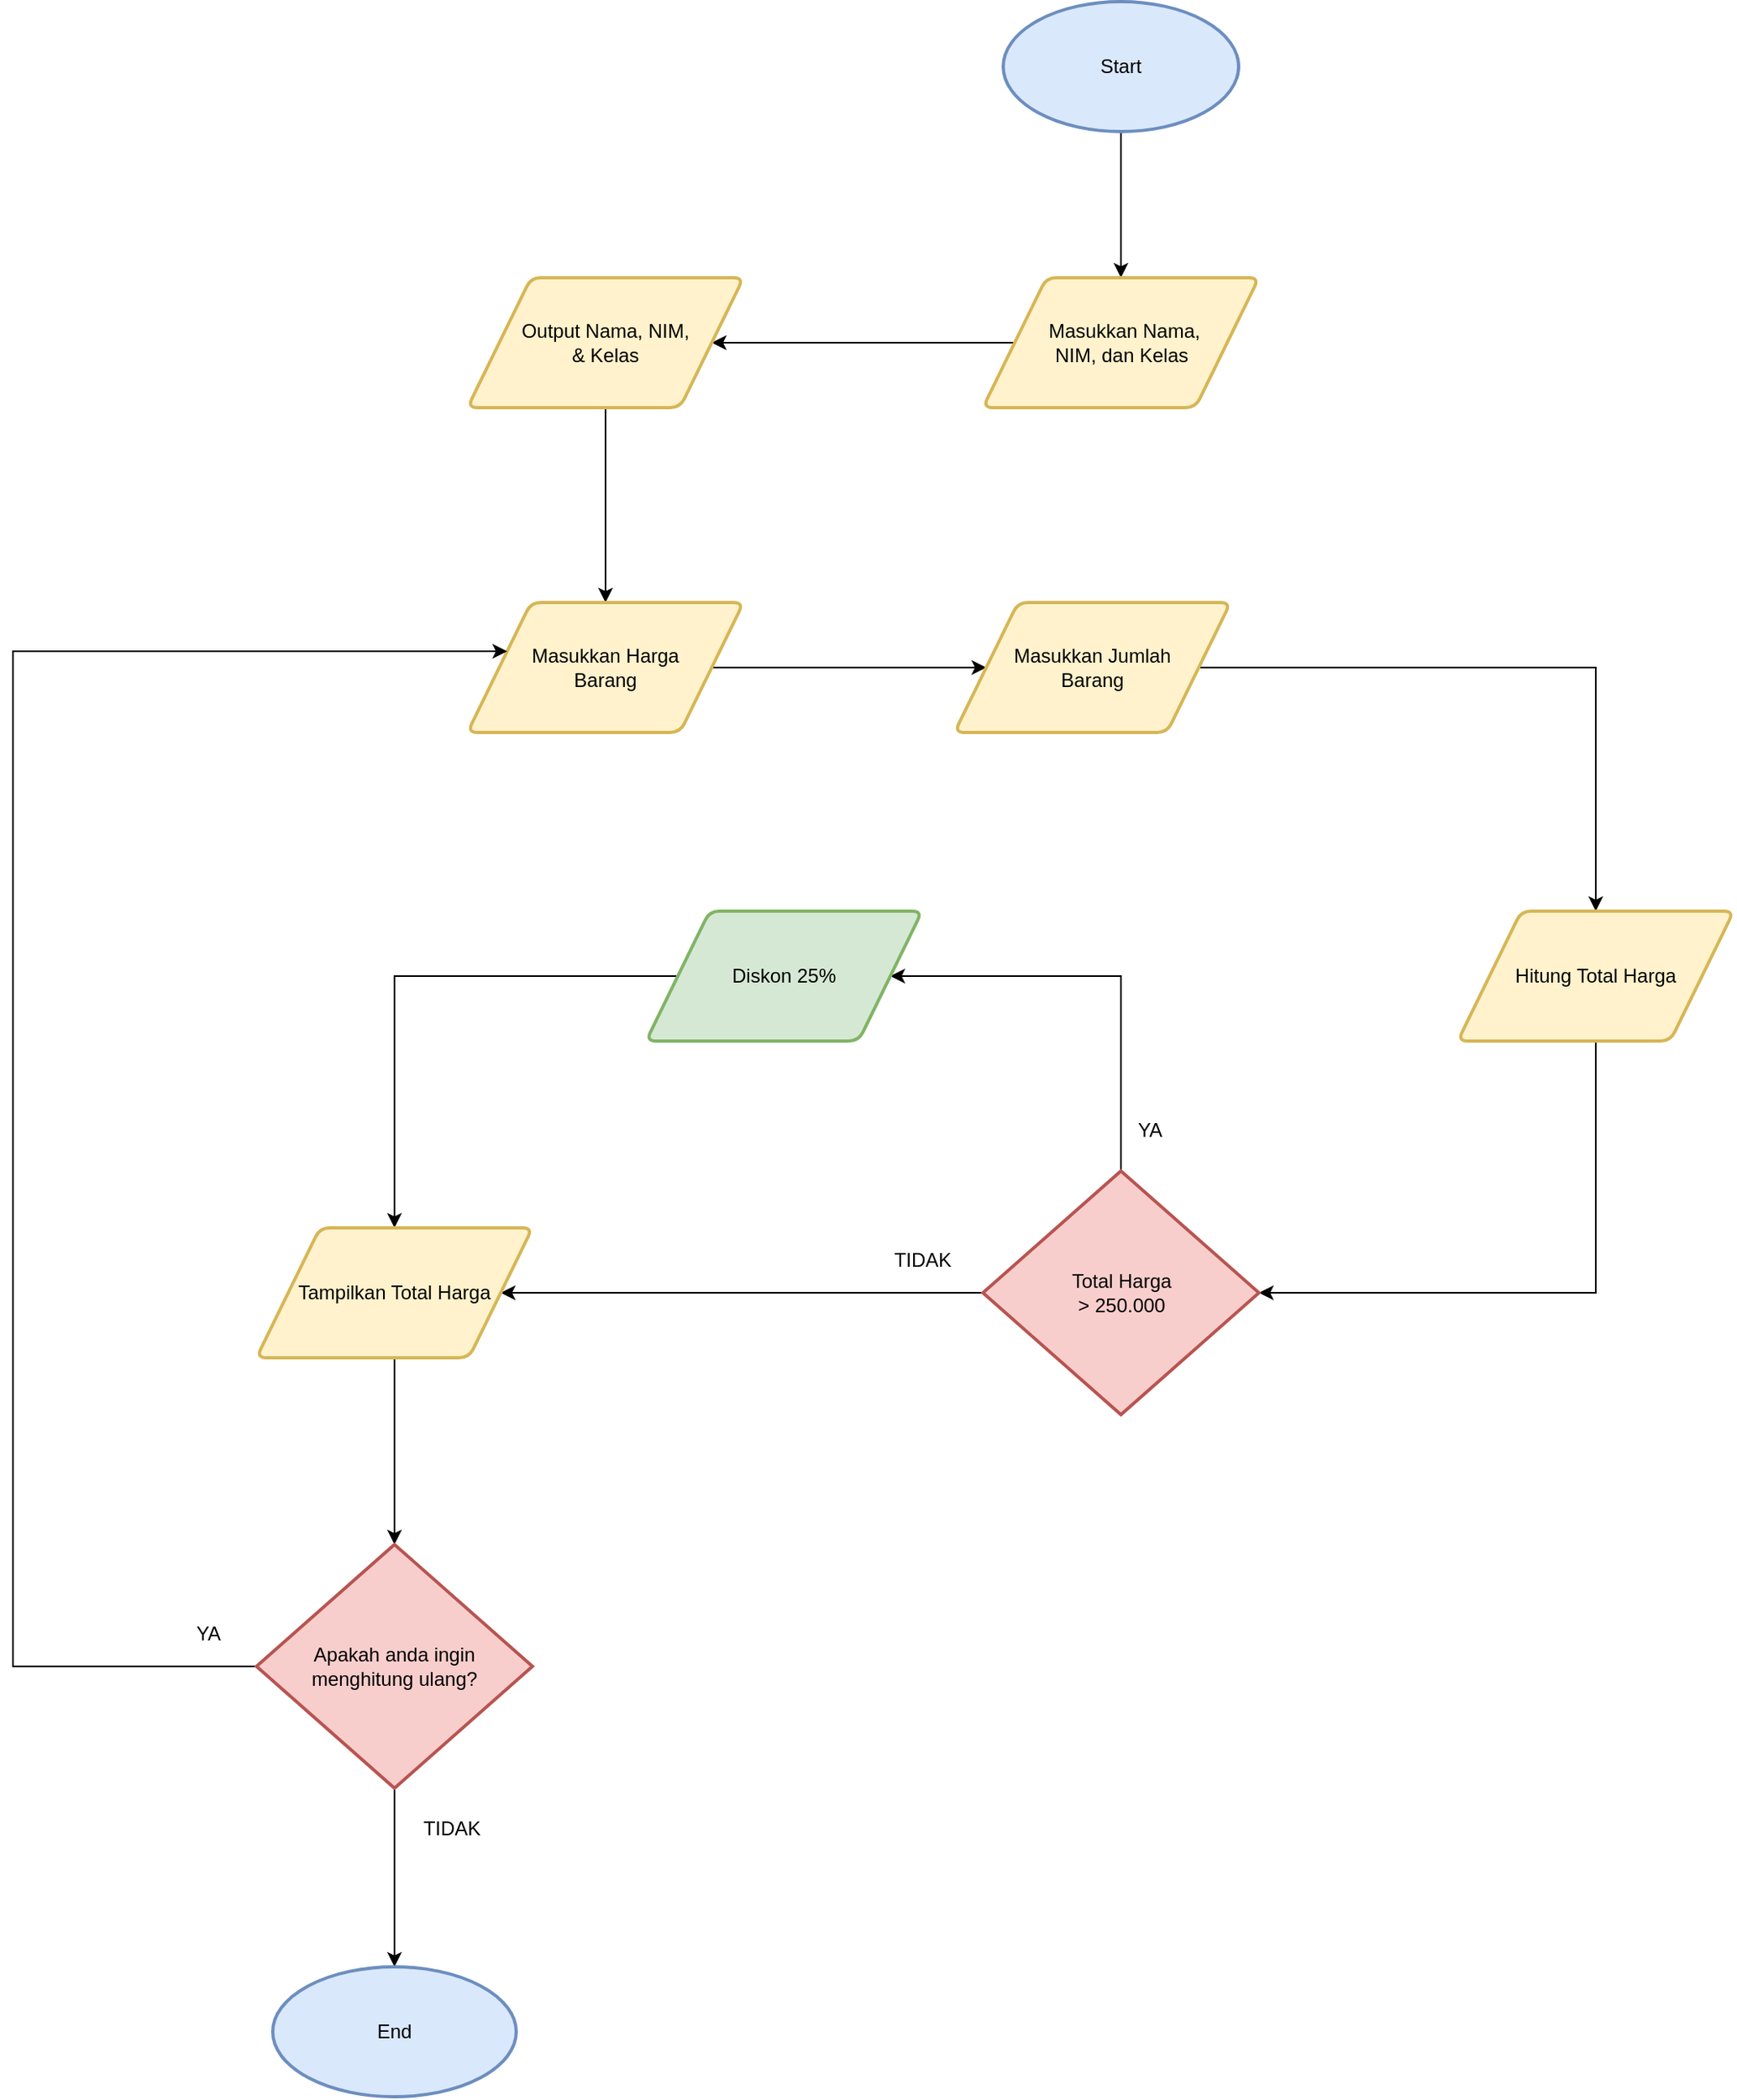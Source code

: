 <mxfile version="20.8.16" type="device"><diagram name="Page-1" id="oTBEb4M7-zwD6I1t0sZn"><mxGraphModel dx="2465" dy="2055" grid="1" gridSize="10" guides="1" tooltips="1" connect="1" arrows="1" fold="1" page="1" pageScale="1" pageWidth="850" pageHeight="1100" math="0" shadow="0"><root><mxCell id="0"/><mxCell id="1" parent="0"/><mxCell id="7P1uyPKiuyaMaAu9WA4z-5" style="edgeStyle=orthogonalEdgeStyle;rounded=0;orthogonalLoop=1;jettySize=auto;html=1;exitX=0.5;exitY=1;exitDx=0;exitDy=0;exitPerimeter=0;" edge="1" parent="1" source="7P1uyPKiuyaMaAu9WA4z-2" target="7P1uyPKiuyaMaAu9WA4z-4"><mxGeometry relative="1" as="geometry"/></mxCell><mxCell id="7P1uyPKiuyaMaAu9WA4z-2" value="Start" style="strokeWidth=2;html=1;shape=mxgraph.flowchart.start_1;whiteSpace=wrap;fillColor=#dae8fc;strokeColor=#6c8ebf;" vertex="1" parent="1"><mxGeometry x="-70" y="-10" width="145" height="80" as="geometry"/></mxCell><mxCell id="7P1uyPKiuyaMaAu9WA4z-24" value="" style="edgeStyle=orthogonalEdgeStyle;rounded=0;orthogonalLoop=1;jettySize=auto;html=1;" edge="1" parent="1" source="7P1uyPKiuyaMaAu9WA4z-4" target="7P1uyPKiuyaMaAu9WA4z-7"><mxGeometry relative="1" as="geometry"/></mxCell><mxCell id="7P1uyPKiuyaMaAu9WA4z-4" value="&amp;nbsp;Masukkan Nama,&lt;br&gt;NIM, dan Kelas" style="shape=parallelogram;html=1;strokeWidth=2;perimeter=parallelogramPerimeter;whiteSpace=wrap;rounded=1;arcSize=12;size=0.23;fillColor=#fff2cc;strokeColor=#d6b656;" vertex="1" parent="1"><mxGeometry x="-82.5" y="160" width="170" height="80" as="geometry"/></mxCell><mxCell id="7P1uyPKiuyaMaAu9WA4z-36" style="edgeStyle=orthogonalEdgeStyle;rounded=0;orthogonalLoop=1;jettySize=auto;html=1;exitX=0.5;exitY=1;exitDx=0;exitDy=0;" edge="1" parent="1" source="7P1uyPKiuyaMaAu9WA4z-7" target="7P1uyPKiuyaMaAu9WA4z-10"><mxGeometry relative="1" as="geometry"/></mxCell><mxCell id="7P1uyPKiuyaMaAu9WA4z-7" value="Output Nama, NIM,&lt;br&gt;&amp;amp; Kelas" style="shape=parallelogram;html=1;strokeWidth=2;perimeter=parallelogramPerimeter;whiteSpace=wrap;rounded=1;arcSize=12;size=0.23;fillColor=#fff2cc;strokeColor=#d6b656;" vertex="1" parent="1"><mxGeometry x="-400" y="160" width="170" height="80" as="geometry"/></mxCell><mxCell id="7P1uyPKiuyaMaAu9WA4z-32" style="edgeStyle=orthogonalEdgeStyle;rounded=0;orthogonalLoop=1;jettySize=auto;html=1;exitX=1;exitY=0.5;exitDx=0;exitDy=0;" edge="1" parent="1" source="7P1uyPKiuyaMaAu9WA4z-10" target="7P1uyPKiuyaMaAu9WA4z-12"><mxGeometry relative="1" as="geometry"/></mxCell><mxCell id="7P1uyPKiuyaMaAu9WA4z-10" value="Masukkan Harga&lt;br&gt;Barang" style="shape=parallelogram;html=1;strokeWidth=2;perimeter=parallelogramPerimeter;whiteSpace=wrap;rounded=1;arcSize=12;size=0.23;fillColor=#fff2cc;strokeColor=#d6b656;" vertex="1" parent="1"><mxGeometry x="-400" y="360" width="170" height="80" as="geometry"/></mxCell><mxCell id="7P1uyPKiuyaMaAu9WA4z-49" style="edgeStyle=orthogonalEdgeStyle;rounded=0;orthogonalLoop=1;jettySize=auto;html=1;exitX=1;exitY=0.5;exitDx=0;exitDy=0;entryX=0.5;entryY=0;entryDx=0;entryDy=0;" edge="1" parent="1" source="7P1uyPKiuyaMaAu9WA4z-12" target="7P1uyPKiuyaMaAu9WA4z-14"><mxGeometry relative="1" as="geometry"/></mxCell><mxCell id="7P1uyPKiuyaMaAu9WA4z-12" value="Masukkan Jumlah&lt;br&gt;Barang" style="shape=parallelogram;html=1;strokeWidth=2;perimeter=parallelogramPerimeter;whiteSpace=wrap;rounded=1;arcSize=12;size=0.23;fillColor=#fff2cc;strokeColor=#d6b656;" vertex="1" parent="1"><mxGeometry x="-100" y="360" width="170" height="80" as="geometry"/></mxCell><mxCell id="7P1uyPKiuyaMaAu9WA4z-50" style="edgeStyle=orthogonalEdgeStyle;rounded=0;orthogonalLoop=1;jettySize=auto;html=1;exitX=0.5;exitY=1;exitDx=0;exitDy=0;entryX=1;entryY=0.5;entryDx=0;entryDy=0;entryPerimeter=0;" edge="1" parent="1" source="7P1uyPKiuyaMaAu9WA4z-14" target="7P1uyPKiuyaMaAu9WA4z-17"><mxGeometry relative="1" as="geometry"/></mxCell><mxCell id="7P1uyPKiuyaMaAu9WA4z-14" value="Hitung Total Harga" style="shape=parallelogram;html=1;strokeWidth=2;perimeter=parallelogramPerimeter;whiteSpace=wrap;rounded=1;arcSize=12;size=0.23;fillColor=#fff2cc;strokeColor=#d6b656;" vertex="1" parent="1"><mxGeometry x="210" y="550" width="170" height="80" as="geometry"/></mxCell><mxCell id="7P1uyPKiuyaMaAu9WA4z-38" style="edgeStyle=orthogonalEdgeStyle;rounded=0;orthogonalLoop=1;jettySize=auto;html=1;exitX=0;exitY=0.5;exitDx=0;exitDy=0;exitPerimeter=0;" edge="1" parent="1" source="7P1uyPKiuyaMaAu9WA4z-17" target="7P1uyPKiuyaMaAu9WA4z-37"><mxGeometry relative="1" as="geometry"/></mxCell><mxCell id="7P1uyPKiuyaMaAu9WA4z-44" style="edgeStyle=orthogonalEdgeStyle;rounded=0;orthogonalLoop=1;jettySize=auto;html=1;exitX=0.5;exitY=0;exitDx=0;exitDy=0;exitPerimeter=0;" edge="1" parent="1" source="7P1uyPKiuyaMaAu9WA4z-17" target="7P1uyPKiuyaMaAu9WA4z-29"><mxGeometry relative="1" as="geometry"><Array as="points"><mxPoint x="2" y="590"/></Array></mxGeometry></mxCell><mxCell id="7P1uyPKiuyaMaAu9WA4z-17" value="Total Harga&lt;br&gt;&amp;gt; 250.000" style="strokeWidth=2;html=1;shape=mxgraph.flowchart.decision;whiteSpace=wrap;fillColor=#f8cecc;strokeColor=#b85450;" vertex="1" parent="1"><mxGeometry x="-82.5" y="710" width="170" height="150" as="geometry"/></mxCell><mxCell id="7P1uyPKiuyaMaAu9WA4z-43" style="edgeStyle=orthogonalEdgeStyle;rounded=0;orthogonalLoop=1;jettySize=auto;html=1;exitX=0;exitY=0.5;exitDx=0;exitDy=0;entryX=0.5;entryY=0;entryDx=0;entryDy=0;" edge="1" parent="1" source="7P1uyPKiuyaMaAu9WA4z-29" target="7P1uyPKiuyaMaAu9WA4z-37"><mxGeometry relative="1" as="geometry"/></mxCell><mxCell id="7P1uyPKiuyaMaAu9WA4z-29" value="Diskon 25%" style="shape=parallelogram;html=1;strokeWidth=2;perimeter=parallelogramPerimeter;whiteSpace=wrap;rounded=1;arcSize=12;size=0.23;fillColor=#d5e8d4;strokeColor=#82b366;" vertex="1" parent="1"><mxGeometry x="-290" y="550" width="170" height="80" as="geometry"/></mxCell><mxCell id="7P1uyPKiuyaMaAu9WA4z-47" style="edgeStyle=orthogonalEdgeStyle;rounded=0;orthogonalLoop=1;jettySize=auto;html=1;exitX=0.5;exitY=1;exitDx=0;exitDy=0;entryX=0.5;entryY=0;entryDx=0;entryDy=0;entryPerimeter=0;" edge="1" parent="1" source="7P1uyPKiuyaMaAu9WA4z-37" target="7P1uyPKiuyaMaAu9WA4z-45"><mxGeometry relative="1" as="geometry"/></mxCell><mxCell id="7P1uyPKiuyaMaAu9WA4z-37" value="Tampilkan Total Harga" style="shape=parallelogram;html=1;strokeWidth=2;perimeter=parallelogramPerimeter;whiteSpace=wrap;rounded=1;arcSize=12;size=0.23;fillColor=#fff2cc;strokeColor=#d6b656;" vertex="1" parent="1"><mxGeometry x="-530" y="745" width="170" height="80" as="geometry"/></mxCell><mxCell id="7P1uyPKiuyaMaAu9WA4z-40" value="YA" style="text;html=1;align=center;verticalAlign=middle;resizable=0;points=[];autosize=1;strokeColor=none;fillColor=none;" vertex="1" parent="1"><mxGeometry y="670" width="40" height="30" as="geometry"/></mxCell><mxCell id="7P1uyPKiuyaMaAu9WA4z-41" value="TIDAK" style="text;html=1;align=center;verticalAlign=middle;resizable=0;points=[];autosize=1;strokeColor=none;fillColor=none;" vertex="1" parent="1"><mxGeometry x="-150" y="750" width="60" height="30" as="geometry"/></mxCell><mxCell id="7P1uyPKiuyaMaAu9WA4z-48" style="edgeStyle=orthogonalEdgeStyle;rounded=0;orthogonalLoop=1;jettySize=auto;html=1;exitX=0;exitY=0.5;exitDx=0;exitDy=0;exitPerimeter=0;" edge="1" parent="1" source="7P1uyPKiuyaMaAu9WA4z-45" target="7P1uyPKiuyaMaAu9WA4z-10"><mxGeometry relative="1" as="geometry"><mxPoint x="-650" y="380" as="targetPoint"/><Array as="points"><mxPoint x="-530" y="1015"/><mxPoint x="-680" y="1015"/><mxPoint x="-680" y="390"/></Array></mxGeometry></mxCell><mxCell id="7P1uyPKiuyaMaAu9WA4z-54" style="edgeStyle=orthogonalEdgeStyle;rounded=0;orthogonalLoop=1;jettySize=auto;html=1;exitX=0.5;exitY=1;exitDx=0;exitDy=0;exitPerimeter=0;" edge="1" parent="1" source="7P1uyPKiuyaMaAu9WA4z-45" target="7P1uyPKiuyaMaAu9WA4z-53"><mxGeometry relative="1" as="geometry"/></mxCell><mxCell id="7P1uyPKiuyaMaAu9WA4z-45" value="Apakah anda ingin&lt;br&gt;menghitung ulang?" style="strokeWidth=2;html=1;shape=mxgraph.flowchart.decision;whiteSpace=wrap;fillColor=#f8cecc;strokeColor=#b85450;" vertex="1" parent="1"><mxGeometry x="-530" y="940" width="170" height="150" as="geometry"/></mxCell><mxCell id="7P1uyPKiuyaMaAu9WA4z-52" value="YA" style="text;html=1;align=center;verticalAlign=middle;resizable=0;points=[];autosize=1;strokeColor=none;fillColor=none;" vertex="1" parent="1"><mxGeometry x="-580" y="980" width="40" height="30" as="geometry"/></mxCell><mxCell id="7P1uyPKiuyaMaAu9WA4z-53" value="End" style="strokeWidth=2;html=1;shape=mxgraph.flowchart.start_1;whiteSpace=wrap;fillColor=#dae8fc;strokeColor=#6c8ebf;" vertex="1" parent="1"><mxGeometry x="-520" y="1200" width="150" height="80" as="geometry"/></mxCell><mxCell id="7P1uyPKiuyaMaAu9WA4z-55" value="TIDAK" style="text;html=1;align=center;verticalAlign=middle;resizable=0;points=[];autosize=1;strokeColor=none;fillColor=none;" vertex="1" parent="1"><mxGeometry x="-440" y="1100" width="60" height="30" as="geometry"/></mxCell></root></mxGraphModel></diagram></mxfile>